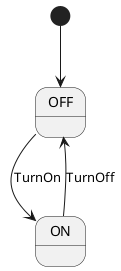 
@startuml

[*] --> OFF

state OFF {
}

state ON {

}

OFF --> ON : TurnOn
ON --> OFF : TurnOff
@enduml
